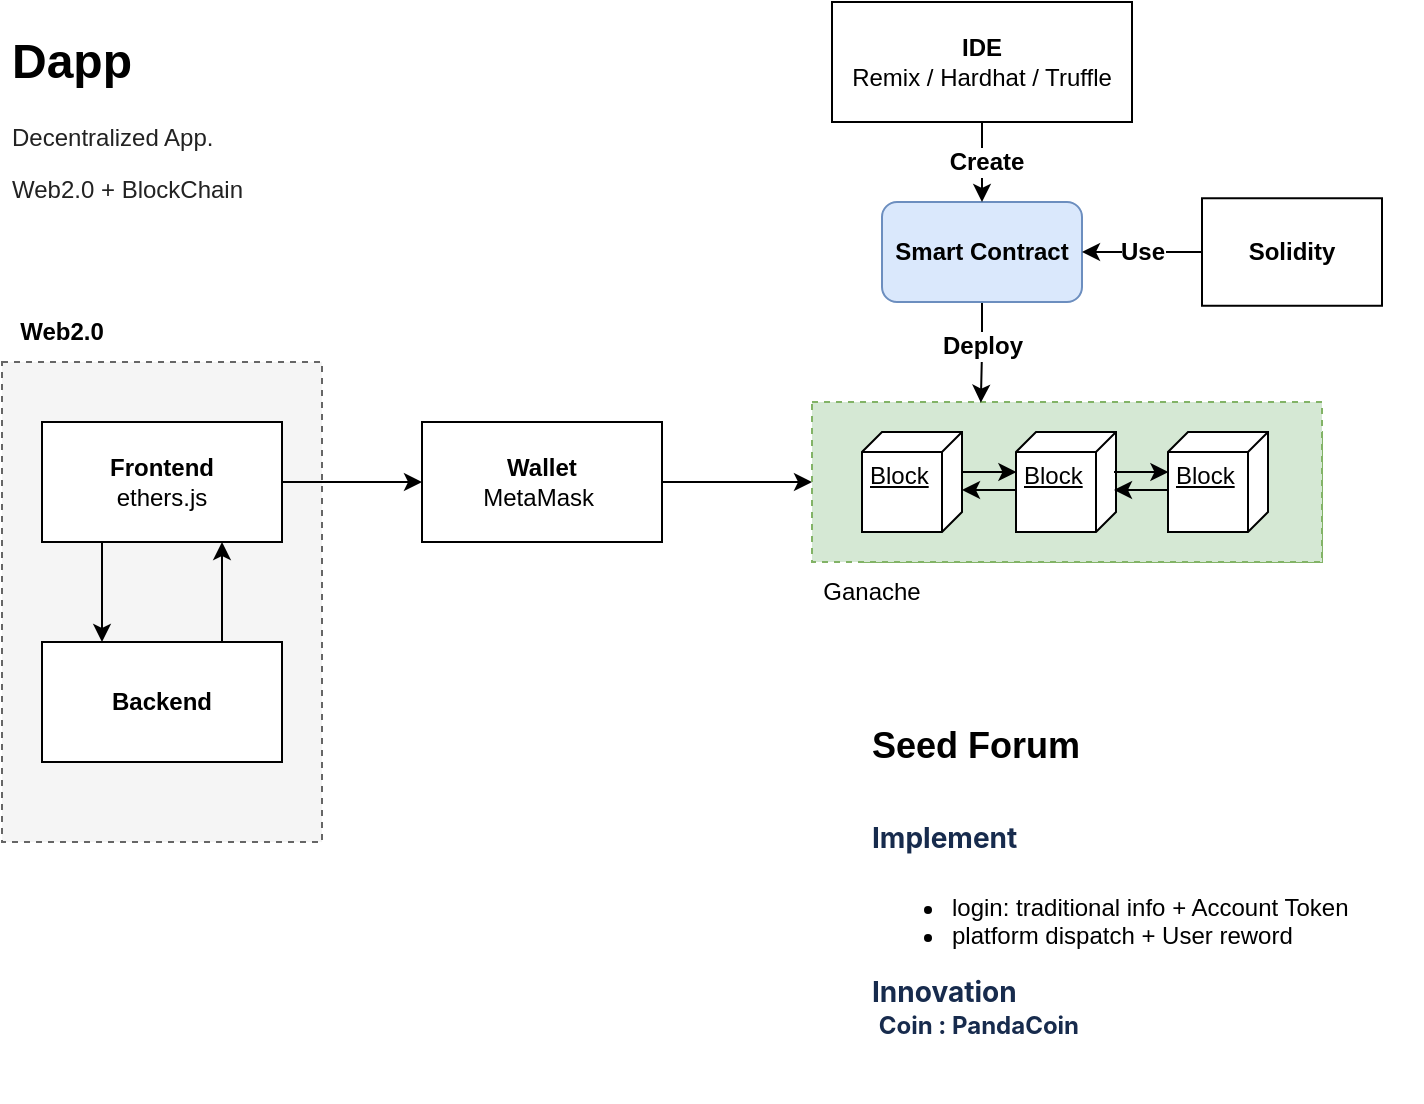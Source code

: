 <mxfile version="20.5.1" type="github">
  <diagram id="NS4XqTtsTdRoNV1wzGCu" name="Page-1">
    <mxGraphModel dx="823" dy="443" grid="1" gridSize="10" guides="1" tooltips="1" connect="1" arrows="1" fold="1" page="1" pageScale="1" pageWidth="1169" pageHeight="827" math="0" shadow="0">
      <root>
        <mxCell id="0" />
        <mxCell id="1" parent="0" />
        <mxCell id="-N8eBQGiCGkA7inLvQMp-26" value="" style="rounded=0;whiteSpace=wrap;html=1;fontSize=12;fillColor=#f5f5f5;dashed=1;fontColor=#333333;strokeColor=#666666;" vertex="1" parent="1">
          <mxGeometry x="180" y="190" width="160" height="240" as="geometry" />
        </mxCell>
        <mxCell id="-N8eBQGiCGkA7inLvQMp-28" style="edgeStyle=orthogonalEdgeStyle;rounded=0;orthogonalLoop=1;jettySize=auto;html=1;exitX=1;exitY=0.5;exitDx=0;exitDy=0;entryX=0;entryY=0.5;entryDx=0;entryDy=0;fontSize=12;" edge="1" parent="1" source="tUPdtmlpMD2rpeBzsV2m-1" target="-N8eBQGiCGkA7inLvQMp-3">
          <mxGeometry relative="1" as="geometry" />
        </mxCell>
        <mxCell id="-N8eBQGiCGkA7inLvQMp-32" style="edgeStyle=orthogonalEdgeStyle;rounded=0;orthogonalLoop=1;jettySize=auto;html=1;exitX=0.25;exitY=1;exitDx=0;exitDy=0;entryX=0.25;entryY=0;entryDx=0;entryDy=0;fontSize=12;" edge="1" parent="1" source="tUPdtmlpMD2rpeBzsV2m-1" target="-N8eBQGiCGkA7inLvQMp-2">
          <mxGeometry relative="1" as="geometry" />
        </mxCell>
        <mxCell id="tUPdtmlpMD2rpeBzsV2m-1" value="&lt;b&gt;Frontend&lt;/b&gt;&lt;br&gt;ethers.js" style="rounded=0;whiteSpace=wrap;html=1;" parent="1" vertex="1">
          <mxGeometry x="200" y="220" width="120" height="60" as="geometry" />
        </mxCell>
        <mxCell id="-N8eBQGiCGkA7inLvQMp-33" style="edgeStyle=orthogonalEdgeStyle;rounded=0;orthogonalLoop=1;jettySize=auto;html=1;exitX=0.75;exitY=0;exitDx=0;exitDy=0;entryX=0.75;entryY=1;entryDx=0;entryDy=0;fontSize=12;" edge="1" parent="1" source="-N8eBQGiCGkA7inLvQMp-2" target="tUPdtmlpMD2rpeBzsV2m-1">
          <mxGeometry relative="1" as="geometry" />
        </mxCell>
        <mxCell id="-N8eBQGiCGkA7inLvQMp-2" value="&lt;b&gt;Backend&lt;/b&gt;" style="rounded=0;whiteSpace=wrap;html=1;" vertex="1" parent="1">
          <mxGeometry x="200" y="330" width="120" height="60" as="geometry" />
        </mxCell>
        <mxCell id="-N8eBQGiCGkA7inLvQMp-29" style="edgeStyle=orthogonalEdgeStyle;rounded=0;orthogonalLoop=1;jettySize=auto;html=1;exitX=1;exitY=0.5;exitDx=0;exitDy=0;entryX=0;entryY=0.5;entryDx=0;entryDy=0;fontSize=12;" edge="1" parent="1" source="-N8eBQGiCGkA7inLvQMp-3" target="-N8eBQGiCGkA7inLvQMp-8">
          <mxGeometry relative="1" as="geometry" />
        </mxCell>
        <mxCell id="-N8eBQGiCGkA7inLvQMp-3" value="&lt;b&gt;Wallet&lt;/b&gt;&lt;br&gt;MetaMask&lt;b&gt;&amp;nbsp;&lt;/b&gt;" style="rounded=0;whiteSpace=wrap;html=1;" vertex="1" parent="1">
          <mxGeometry x="390" y="220" width="120" height="60" as="geometry" />
        </mxCell>
        <mxCell id="-N8eBQGiCGkA7inLvQMp-16" value="" style="group;fillColor=#d5e8d4;strokeColor=#82b366;" vertex="1" connectable="0" parent="1">
          <mxGeometry x="610" y="225" width="230" height="65" as="geometry" />
        </mxCell>
        <mxCell id="-N8eBQGiCGkA7inLvQMp-8" value="" style="rounded=0;whiteSpace=wrap;html=1;fillColor=#d5e8d4;dashed=1;strokeColor=#82b366;" vertex="1" parent="-N8eBQGiCGkA7inLvQMp-16">
          <mxGeometry x="-25" y="-15" width="255" height="80" as="geometry" />
        </mxCell>
        <mxCell id="-N8eBQGiCGkA7inLvQMp-4" value="Block" style="verticalAlign=top;align=left;spacingTop=8;spacingLeft=2;spacingRight=12;shape=cube;size=10;direction=south;fontStyle=4;html=1;" vertex="1" parent="-N8eBQGiCGkA7inLvQMp-16">
          <mxGeometry width="50" height="50" as="geometry" />
        </mxCell>
        <mxCell id="-N8eBQGiCGkA7inLvQMp-11" value="" style="edgeStyle=orthogonalEdgeStyle;rounded=0;orthogonalLoop=1;jettySize=auto;html=1;" edge="1" parent="-N8eBQGiCGkA7inLvQMp-16">
          <mxGeometry relative="1" as="geometry">
            <mxPoint x="77" y="29.0" as="sourcePoint" />
            <mxPoint x="50" y="29.0" as="targetPoint" />
          </mxGeometry>
        </mxCell>
        <mxCell id="-N8eBQGiCGkA7inLvQMp-5" value="Block" style="verticalAlign=top;align=left;spacingTop=8;spacingLeft=2;spacingRight=12;shape=cube;size=10;direction=south;fontStyle=4;html=1;" vertex="1" parent="-N8eBQGiCGkA7inLvQMp-16">
          <mxGeometry x="77" width="50" height="50" as="geometry" />
        </mxCell>
        <mxCell id="-N8eBQGiCGkA7inLvQMp-10" style="edgeStyle=orthogonalEdgeStyle;rounded=0;orthogonalLoop=1;jettySize=auto;html=1;exitX=0;exitY=0;exitDx=20;exitDy=0;exitPerimeter=0;entryX=0.406;entryY=0.996;entryDx=0;entryDy=0;entryPerimeter=0;" edge="1" parent="-N8eBQGiCGkA7inLvQMp-16" source="-N8eBQGiCGkA7inLvQMp-4" target="-N8eBQGiCGkA7inLvQMp-5">
          <mxGeometry relative="1" as="geometry">
            <mxPoint x="70" y="20" as="targetPoint" />
          </mxGeometry>
        </mxCell>
        <mxCell id="-N8eBQGiCGkA7inLvQMp-6" value="Block" style="verticalAlign=top;align=left;spacingTop=8;spacingLeft=2;spacingRight=12;shape=cube;size=10;direction=south;fontStyle=4;html=1;" vertex="1" parent="-N8eBQGiCGkA7inLvQMp-16">
          <mxGeometry x="153" width="50" height="50" as="geometry" />
        </mxCell>
        <mxCell id="-N8eBQGiCGkA7inLvQMp-14" style="edgeStyle=orthogonalEdgeStyle;rounded=0;orthogonalLoop=1;jettySize=auto;html=1;exitX=0;exitY=0;exitDx=20;exitDy=0;exitPerimeter=0;entryX=0.406;entryY=0.996;entryDx=0;entryDy=0;entryPerimeter=0;" edge="1" parent="-N8eBQGiCGkA7inLvQMp-16">
          <mxGeometry relative="1" as="geometry">
            <mxPoint x="153.2" y="20.3" as="targetPoint" />
            <mxPoint x="126" y="20" as="sourcePoint" />
          </mxGeometry>
        </mxCell>
        <mxCell id="-N8eBQGiCGkA7inLvQMp-15" value="" style="edgeStyle=orthogonalEdgeStyle;rounded=0;orthogonalLoop=1;jettySize=auto;html=1;" edge="1" parent="-N8eBQGiCGkA7inLvQMp-16">
          <mxGeometry relative="1" as="geometry">
            <mxPoint x="153" y="29.0" as="sourcePoint" />
            <mxPoint x="126" y="29.0" as="targetPoint" />
          </mxGeometry>
        </mxCell>
        <mxCell id="-N8eBQGiCGkA7inLvQMp-21" style="edgeStyle=orthogonalEdgeStyle;rounded=0;orthogonalLoop=1;jettySize=auto;html=1;exitX=0.5;exitY=1;exitDx=0;exitDy=0;entryX=0.331;entryY=0.004;entryDx=0;entryDy=0;entryPerimeter=0;fontSize=12;" edge="1" parent="1" source="-N8eBQGiCGkA7inLvQMp-17" target="-N8eBQGiCGkA7inLvQMp-8">
          <mxGeometry relative="1" as="geometry" />
        </mxCell>
        <mxCell id="-N8eBQGiCGkA7inLvQMp-22" value="&lt;b&gt;Deploy&lt;/b&gt;" style="edgeLabel;html=1;align=center;verticalAlign=middle;resizable=0;points=[];fontSize=12;" vertex="1" connectable="0" parent="-N8eBQGiCGkA7inLvQMp-21">
          <mxGeometry x="-0.142" relative="1" as="geometry">
            <mxPoint as="offset" />
          </mxGeometry>
        </mxCell>
        <mxCell id="-N8eBQGiCGkA7inLvQMp-17" value="&lt;b&gt;Smart Contract&lt;/b&gt;" style="rounded=1;whiteSpace=wrap;html=1;fillColor=#dae8fc;strokeColor=#6c8ebf;" vertex="1" parent="1">
          <mxGeometry x="620" y="110" width="100" height="50" as="geometry" />
        </mxCell>
        <mxCell id="-N8eBQGiCGkA7inLvQMp-23" style="edgeStyle=orthogonalEdgeStyle;rounded=0;orthogonalLoop=1;jettySize=auto;html=1;exitX=0.5;exitY=1;exitDx=0;exitDy=0;entryX=0.5;entryY=0;entryDx=0;entryDy=0;fontSize=12;" edge="1" parent="1" source="-N8eBQGiCGkA7inLvQMp-18" target="-N8eBQGiCGkA7inLvQMp-17">
          <mxGeometry relative="1" as="geometry" />
        </mxCell>
        <mxCell id="-N8eBQGiCGkA7inLvQMp-24" value="&lt;b&gt;Create&lt;/b&gt;" style="edgeLabel;html=1;align=center;verticalAlign=middle;resizable=0;points=[];fontSize=12;" vertex="1" connectable="0" parent="-N8eBQGiCGkA7inLvQMp-23">
          <mxGeometry x="-0.023" y="2" relative="1" as="geometry">
            <mxPoint as="offset" />
          </mxGeometry>
        </mxCell>
        <mxCell id="-N8eBQGiCGkA7inLvQMp-18" value="&lt;b&gt;IDE&lt;/b&gt;&lt;br&gt;Remix / Hardhat / Truffle" style="rounded=0;whiteSpace=wrap;html=1;fillColor=none;" vertex="1" parent="1">
          <mxGeometry x="595" y="10" width="150" height="60" as="geometry" />
        </mxCell>
        <mxCell id="-N8eBQGiCGkA7inLvQMp-25" value="&lt;b&gt;Use&lt;/b&gt;" style="edgeStyle=orthogonalEdgeStyle;rounded=0;orthogonalLoop=1;jettySize=auto;html=1;exitX=0;exitY=0.5;exitDx=0;exitDy=0;entryX=1;entryY=0.5;entryDx=0;entryDy=0;fontSize=12;" edge="1" parent="1" source="-N8eBQGiCGkA7inLvQMp-20" target="-N8eBQGiCGkA7inLvQMp-17">
          <mxGeometry relative="1" as="geometry" />
        </mxCell>
        <mxCell id="-N8eBQGiCGkA7inLvQMp-20" value="&lt;b&gt;Solidity&lt;/b&gt;" style="rounded=0;whiteSpace=wrap;html=1;fontSize=12;fillColor=none;" vertex="1" parent="1">
          <mxGeometry x="780" y="108.13" width="90" height="53.75" as="geometry" />
        </mxCell>
        <mxCell id="-N8eBQGiCGkA7inLvQMp-27" value="&lt;b&gt;Web2.0&lt;/b&gt;" style="text;html=1;strokeColor=none;fillColor=none;align=center;verticalAlign=middle;whiteSpace=wrap;rounded=0;dashed=1;fontSize=12;" vertex="1" parent="1">
          <mxGeometry x="180" y="160" width="60" height="30" as="geometry" />
        </mxCell>
        <mxCell id="-N8eBQGiCGkA7inLvQMp-30" value="&lt;h1&gt;Dapp&lt;/h1&gt;&lt;p&gt;&lt;span style=&quot;color: rgb(34, 34, 34); background-color: initial;&quot;&gt;&lt;font style=&quot;font-size: 12px;&quot;&gt;Decentralized App.&lt;/font&gt;&lt;/span&gt;&lt;/p&gt;&lt;p&gt;&lt;span style=&quot;color: rgb(34, 34, 34); background-color: initial;&quot;&gt;&lt;font style=&quot;font-size: 12px;&quot;&gt;Web2.0 + BlockChain&lt;/font&gt;&lt;/span&gt;&lt;/p&gt;" style="text;html=1;strokeColor=none;fillColor=none;spacing=5;spacingTop=-20;whiteSpace=wrap;overflow=hidden;rounded=0;dashed=1;fontSize=12;" vertex="1" parent="1">
          <mxGeometry x="180" y="20" width="190" height="110" as="geometry" />
        </mxCell>
        <mxCell id="-N8eBQGiCGkA7inLvQMp-31" value="Ganache" style="text;html=1;strokeColor=none;fillColor=none;align=center;verticalAlign=middle;whiteSpace=wrap;rounded=0;dashed=1;fontSize=12;" vertex="1" parent="1">
          <mxGeometry x="585" y="290" width="60" height="30" as="geometry" />
        </mxCell>
        <mxCell id="-N8eBQGiCGkA7inLvQMp-34" value="&lt;h1&gt;&lt;font style=&quot;font-size: 18px;&quot;&gt;Seed Forum&lt;/font&gt;&lt;/h1&gt;&lt;h1&gt;&lt;strong style=&quot;color: rgb(23, 43, 77); font-family: -apple-system, &amp;quot;system-ui&amp;quot;, &amp;quot;Segoe UI&amp;quot;, Roboto, Oxygen, Ubuntu, &amp;quot;Fira Sans&amp;quot;, &amp;quot;Droid Sans&amp;quot;, &amp;quot;Helvetica Neue&amp;quot;, sans-serif; font-size: 14px; background-color: rgb(255, 255, 255);&quot;&gt;Implement&lt;/strong&gt;&lt;/h1&gt;&lt;ul&gt;&lt;li&gt;login: traditional info + Account Token&lt;/li&gt;&lt;li&gt;platform dispatch + User reword&lt;/li&gt;&lt;/ul&gt;&lt;div&gt;&lt;strong style=&quot;color: rgb(23, 43, 77); font-family: -apple-system, &amp;quot;system-ui&amp;quot;, &amp;quot;Segoe UI&amp;quot;, Roboto, Oxygen, Ubuntu, &amp;quot;Fira Sans&amp;quot;, &amp;quot;Droid Sans&amp;quot;, &amp;quot;Helvetica Neue&amp;quot;, sans-serif; font-size: 14px; background-color: rgb(255, 255, 255);&quot;&gt;Innovation&lt;/strong&gt;&lt;br&gt;&lt;/div&gt;&lt;div&gt;&lt;strong style=&quot;color: rgb(23, 43, 77); font-family: -apple-system, &amp;quot;system-ui&amp;quot;, &amp;quot;Segoe UI&amp;quot;, Roboto, Oxygen, Ubuntu, &amp;quot;Fira Sans&amp;quot;, &amp;quot;Droid Sans&amp;quot;, &amp;quot;Helvetica Neue&amp;quot;, sans-serif; background-color: rgb(255, 255, 255);&quot;&gt;&lt;span style=&quot;font-size: 14px; white-space: pre;&quot;&gt;	&lt;/span&gt;&lt;font style=&quot;font-size: 12px;&quot;&gt;Coin : PandaCoin&lt;/font&gt;&lt;/strong&gt;&lt;/div&gt;&lt;p&gt;&lt;/p&gt;" style="text;html=1;strokeColor=none;fillColor=none;spacing=5;spacingTop=-20;whiteSpace=wrap;overflow=hidden;rounded=0;dashed=1;fontSize=12;" vertex="1" parent="1">
          <mxGeometry x="610" y="360" width="280" height="200" as="geometry" />
        </mxCell>
      </root>
    </mxGraphModel>
  </diagram>
</mxfile>
